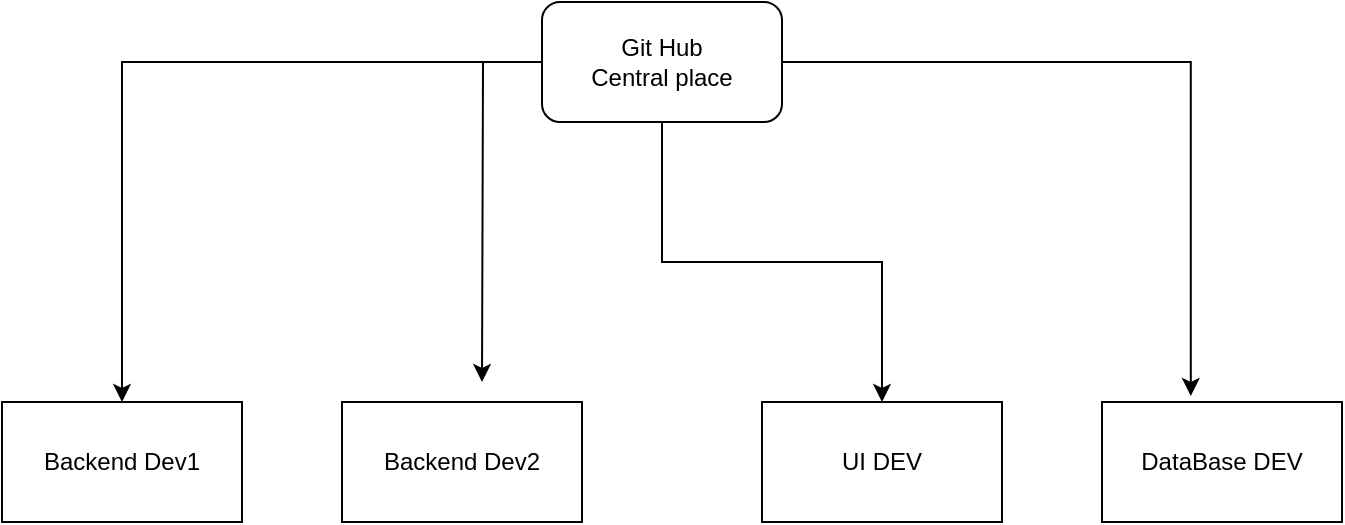 <mxfile version="13.6.0" type="github">
  <diagram id="prtHgNgQTEPvFCAcTncT" name="Page-1">
    <mxGraphModel dx="1038" dy="548" grid="1" gridSize="10" guides="1" tooltips="1" connect="1" arrows="1" fold="1" page="1" pageScale="1" pageWidth="827" pageHeight="1169" math="0" shadow="0">
      <root>
        <mxCell id="0" />
        <mxCell id="1" parent="0" />
        <mxCell id="r8k_xSb1nJP3rNB6Yjzr-2" value="Backend Dev1" style="rounded=0;whiteSpace=wrap;html=1;" vertex="1" parent="1">
          <mxGeometry x="70" y="290" width="120" height="60" as="geometry" />
        </mxCell>
        <mxCell id="r8k_xSb1nJP3rNB6Yjzr-3" value="Backend Dev2" style="rounded=0;whiteSpace=wrap;html=1;" vertex="1" parent="1">
          <mxGeometry x="240" y="290" width="120" height="60" as="geometry" />
        </mxCell>
        <mxCell id="r8k_xSb1nJP3rNB6Yjzr-4" value="UI DEV" style="rounded=0;whiteSpace=wrap;html=1;" vertex="1" parent="1">
          <mxGeometry x="450" y="290" width="120" height="60" as="geometry" />
        </mxCell>
        <mxCell id="r8k_xSb1nJP3rNB6Yjzr-5" value="DataBase DEV" style="rounded=0;whiteSpace=wrap;html=1;" vertex="1" parent="1">
          <mxGeometry x="620" y="290" width="120" height="60" as="geometry" />
        </mxCell>
        <mxCell id="r8k_xSb1nJP3rNB6Yjzr-8" style="edgeStyle=orthogonalEdgeStyle;rounded=0;orthogonalLoop=1;jettySize=auto;html=1;" edge="1" parent="1" source="r8k_xSb1nJP3rNB6Yjzr-7">
          <mxGeometry relative="1" as="geometry">
            <mxPoint x="310" y="280" as="targetPoint" />
          </mxGeometry>
        </mxCell>
        <mxCell id="r8k_xSb1nJP3rNB6Yjzr-10" style="edgeStyle=orthogonalEdgeStyle;rounded=0;orthogonalLoop=1;jettySize=auto;html=1;entryX=0.5;entryY=0;entryDx=0;entryDy=0;" edge="1" parent="1" source="r8k_xSb1nJP3rNB6Yjzr-7" target="r8k_xSb1nJP3rNB6Yjzr-4">
          <mxGeometry relative="1" as="geometry" />
        </mxCell>
        <mxCell id="r8k_xSb1nJP3rNB6Yjzr-11" style="edgeStyle=orthogonalEdgeStyle;rounded=0;orthogonalLoop=1;jettySize=auto;html=1;exitX=1;exitY=0.5;exitDx=0;exitDy=0;entryX=0.37;entryY=-0.05;entryDx=0;entryDy=0;entryPerimeter=0;" edge="1" parent="1" source="r8k_xSb1nJP3rNB6Yjzr-7" target="r8k_xSb1nJP3rNB6Yjzr-5">
          <mxGeometry relative="1" as="geometry" />
        </mxCell>
        <mxCell id="r8k_xSb1nJP3rNB6Yjzr-12" style="edgeStyle=orthogonalEdgeStyle;rounded=0;orthogonalLoop=1;jettySize=auto;html=1;" edge="1" parent="1" source="r8k_xSb1nJP3rNB6Yjzr-7" target="r8k_xSb1nJP3rNB6Yjzr-2">
          <mxGeometry relative="1" as="geometry" />
        </mxCell>
        <mxCell id="r8k_xSb1nJP3rNB6Yjzr-7" value="Git Hub&lt;br&gt;Central place" style="rounded=1;whiteSpace=wrap;html=1;" vertex="1" parent="1">
          <mxGeometry x="340" y="90" width="120" height="60" as="geometry" />
        </mxCell>
      </root>
    </mxGraphModel>
  </diagram>
</mxfile>
